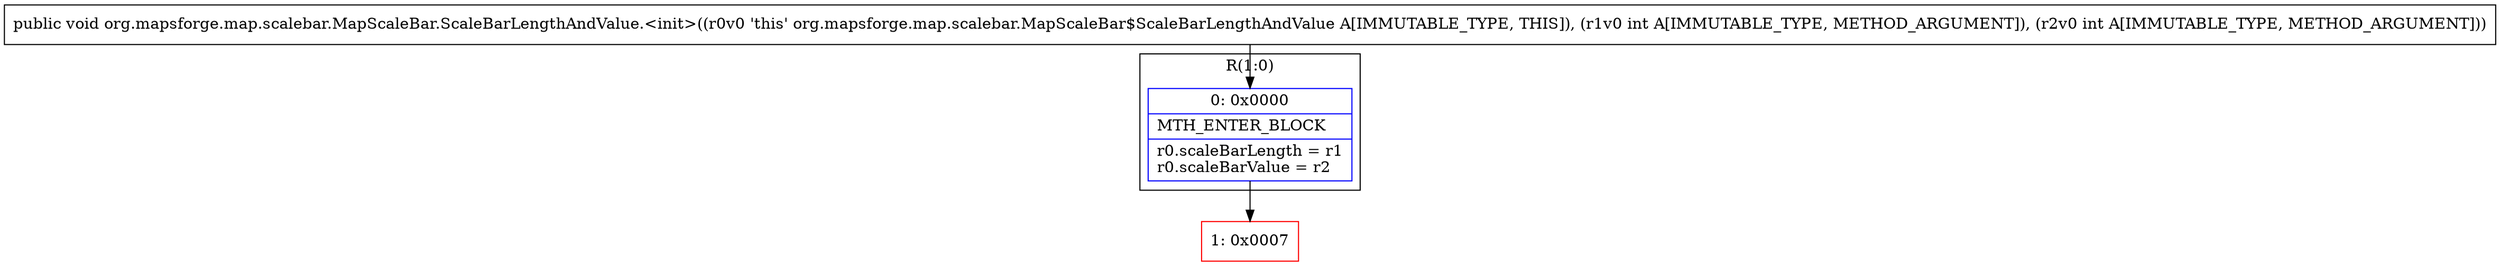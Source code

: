 digraph "CFG fororg.mapsforge.map.scalebar.MapScaleBar.ScaleBarLengthAndValue.\<init\>(II)V" {
subgraph cluster_Region_688588978 {
label = "R(1:0)";
node [shape=record,color=blue];
Node_0 [shape=record,label="{0\:\ 0x0000|MTH_ENTER_BLOCK\l|r0.scaleBarLength = r1\lr0.scaleBarValue = r2\l}"];
}
Node_1 [shape=record,color=red,label="{1\:\ 0x0007}"];
MethodNode[shape=record,label="{public void org.mapsforge.map.scalebar.MapScaleBar.ScaleBarLengthAndValue.\<init\>((r0v0 'this' org.mapsforge.map.scalebar.MapScaleBar$ScaleBarLengthAndValue A[IMMUTABLE_TYPE, THIS]), (r1v0 int A[IMMUTABLE_TYPE, METHOD_ARGUMENT]), (r2v0 int A[IMMUTABLE_TYPE, METHOD_ARGUMENT])) }"];
MethodNode -> Node_0;
Node_0 -> Node_1;
}

